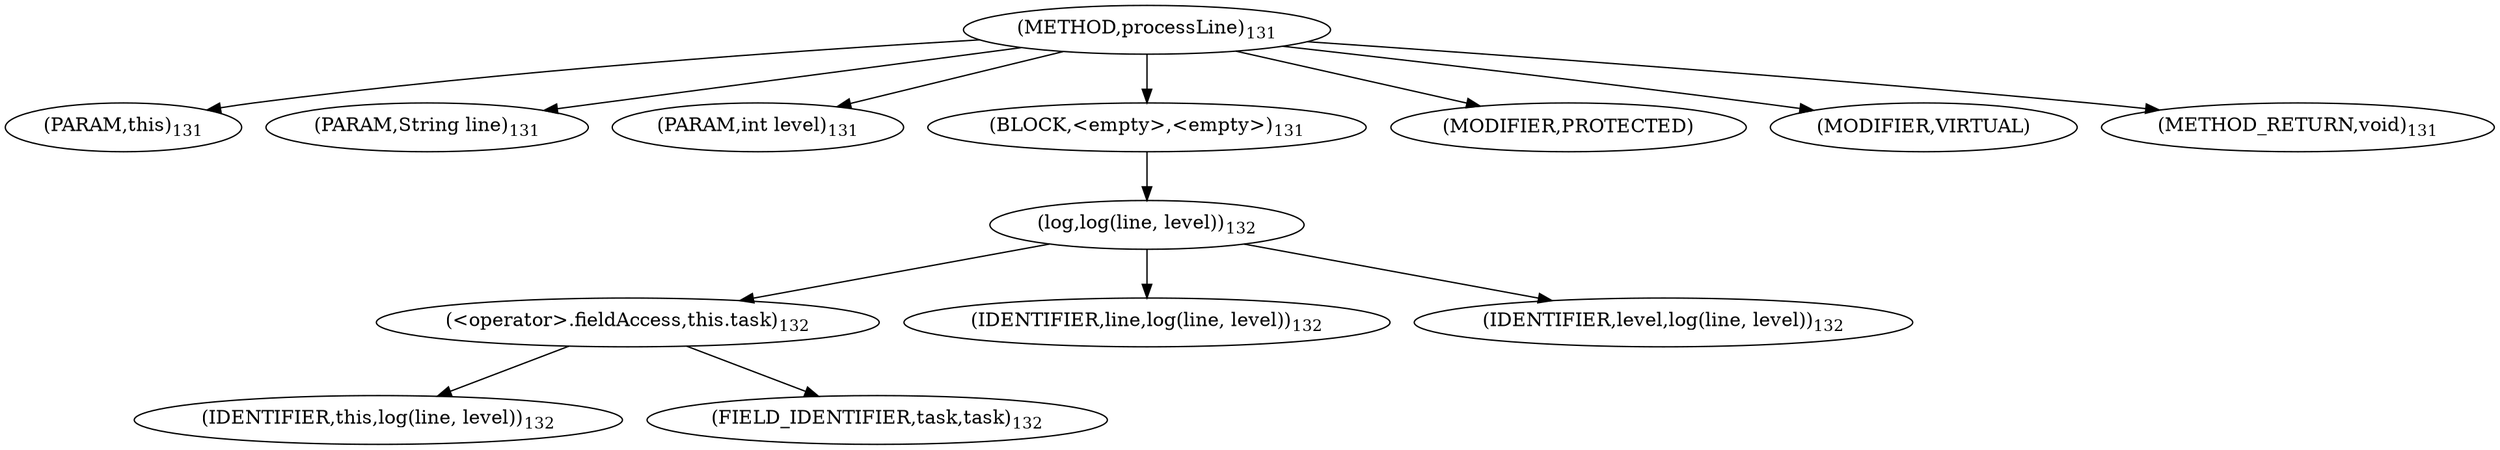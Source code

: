 digraph "processLine" {  
"134" [label = <(METHOD,processLine)<SUB>131</SUB>> ]
"135" [label = <(PARAM,this)<SUB>131</SUB>> ]
"136" [label = <(PARAM,String line)<SUB>131</SUB>> ]
"137" [label = <(PARAM,int level)<SUB>131</SUB>> ]
"138" [label = <(BLOCK,&lt;empty&gt;,&lt;empty&gt;)<SUB>131</SUB>> ]
"139" [label = <(log,log(line, level))<SUB>132</SUB>> ]
"140" [label = <(&lt;operator&gt;.fieldAccess,this.task)<SUB>132</SUB>> ]
"141" [label = <(IDENTIFIER,this,log(line, level))<SUB>132</SUB>> ]
"142" [label = <(FIELD_IDENTIFIER,task,task)<SUB>132</SUB>> ]
"143" [label = <(IDENTIFIER,line,log(line, level))<SUB>132</SUB>> ]
"144" [label = <(IDENTIFIER,level,log(line, level))<SUB>132</SUB>> ]
"145" [label = <(MODIFIER,PROTECTED)> ]
"146" [label = <(MODIFIER,VIRTUAL)> ]
"147" [label = <(METHOD_RETURN,void)<SUB>131</SUB>> ]
  "134" -> "135" 
  "134" -> "136" 
  "134" -> "137" 
  "134" -> "138" 
  "134" -> "145" 
  "134" -> "146" 
  "134" -> "147" 
  "138" -> "139" 
  "139" -> "140" 
  "139" -> "143" 
  "139" -> "144" 
  "140" -> "141" 
  "140" -> "142" 
}
